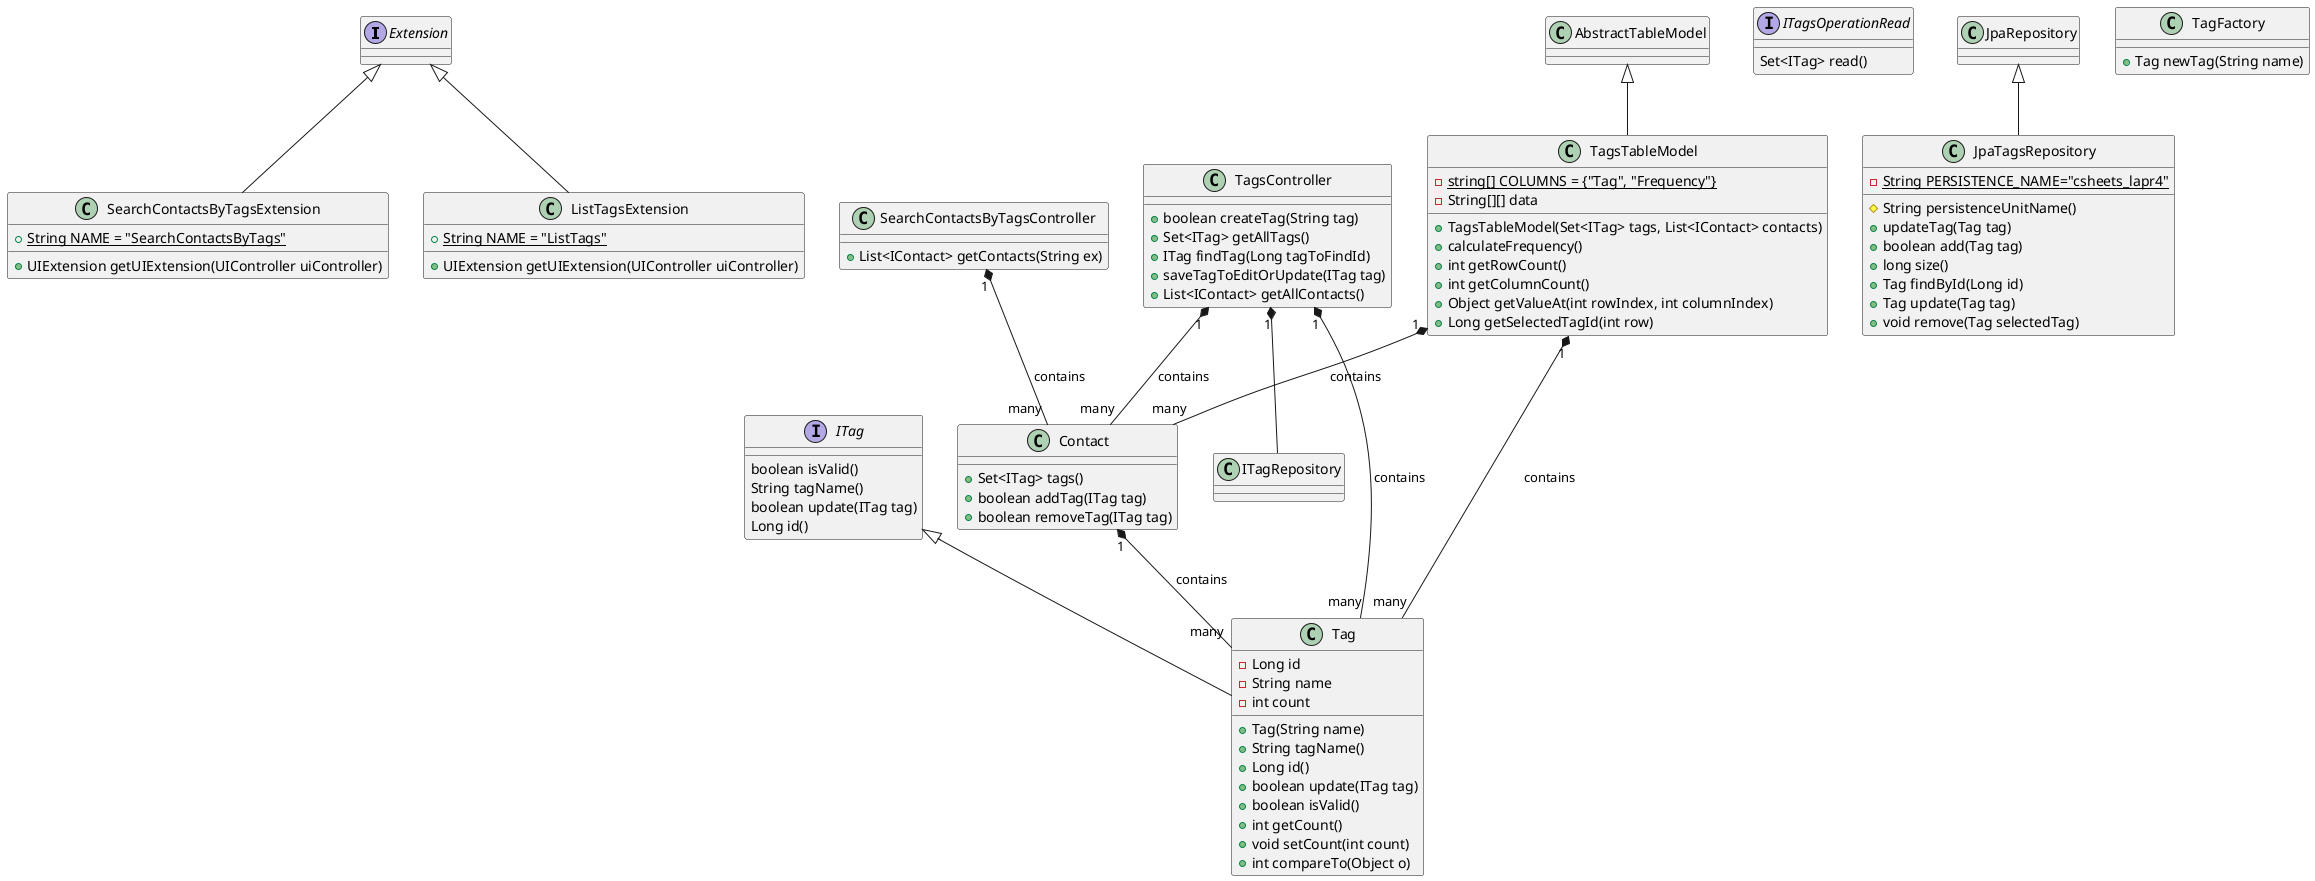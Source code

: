 @startuml doc-files/crm01_03_classDiagram.png
interface Extension
interface ITag{
    boolean isValid()
    String tagName()
    boolean update(ITag tag)
    Long id()
}
interface ITagsOperationRead{
    Set<ITag> read()
}
class SearchContactsByTagsExtension{
    + {static} String NAME = "SearchContactsByTags"
    + UIExtension getUIExtension(UIController uiController) 
}
class ListTagsExtension{
    + {static} String NAME = "ListTags"
    + UIExtension getUIExtension(UIController uiController)
}
class JpaRepository
class JpaTagsRepository{
    - {static} String PERSISTENCE_NAME="csheets_lapr4"
    # String persistenceUnitName()
    + updateTag(Tag tag)
    + boolean add(Tag tag)
    + long size()
    + Tag findById(Long id)
    + Tag update(Tag tag)
    + void remove(Tag selectedTag)
}
class TagFactory{
    + Tag newTag(String name)
}

class Tag{
    - Long id
    - String name
    - int count
    + Tag(String name)
    + String tagName()
    + Long id()
    + boolean update(ITag tag)
    + boolean isValid()
    + int getCount()
    + void setCount(int count)
    + int compareTo(Object o)
}
class Contact{
    + Set<ITag> tags()
    + boolean addTag(ITag tag)
    + boolean removeTag(ITag tag)
}
class SearchContactsByTagsController{
    + List<IContact> getContacts(String ex)
}
class TagsController {
    + boolean createTag(String tag)
    + Set<ITag> getAllTags()
    + ITag findTag(Long tagToFindId)
    + saveTagToEditOrUpdate(ITag tag)
    + List<IContact> getAllContacts()
}
class TagsTableModel{
    - {static} string[] COLUMNS = {"Tag", "Frequency"}
    - String[][] data
    + TagsTableModel(Set<ITag> tags, List<IContact> contacts)
    + calculateFrequency()
    + int getRowCount()
    + int getColumnCount()
    + Object getValueAt(int rowIndex, int columnIndex)
    + Long getSelectedTagId(int row)
}
TagsTableModel "1" *-- "many" Contact : contains
TagsTableModel "1" *-- "many" Tag : contains
AbstractTableModel <|-- TagsTableModel
TagsController "1" *-- "many" Contact : contains
TagsController "1" *-- "many" Tag : contains
TagsController "1" *-- ITagRepository
Contact "1" *-- "many" Tag : contains
SearchContactsByTagsController "1" *-- "many" Contact : contains
Extension <|-- ListTagsExtension
Extension <|-- SearchContactsByTagsExtension
JpaRepository <|-- JpaTagsRepository
ITag <|-- Tag
@enduml